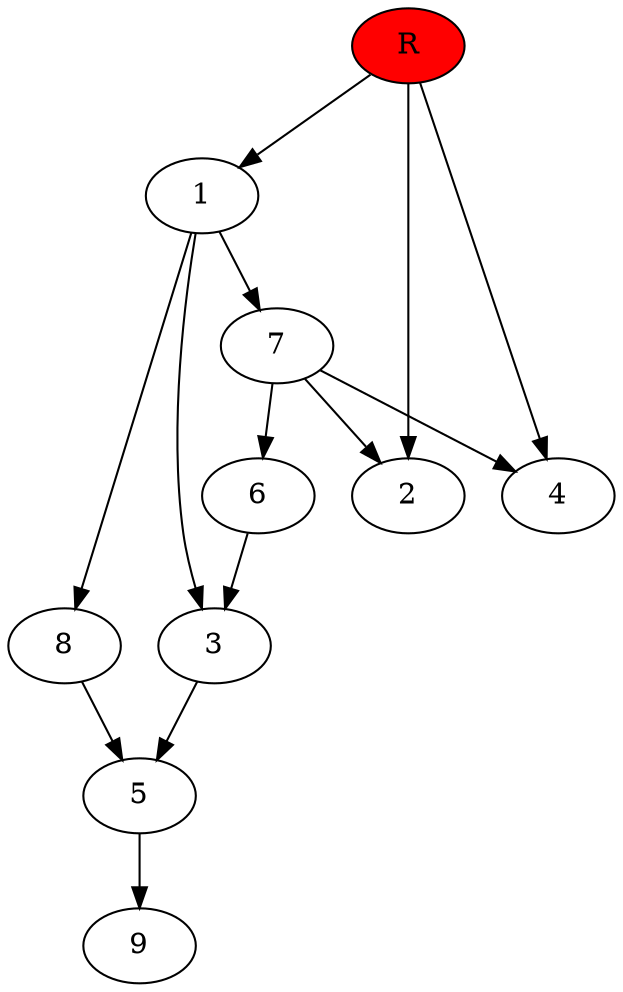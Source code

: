 digraph prb39167 {
	1
	2
	3
	4
	5
	6
	7
	8
	R [fillcolor="#ff0000" style=filled]
	1 -> 3
	1 -> 7
	1 -> 8
	3 -> 5
	5 -> 9
	6 -> 3
	7 -> 2
	7 -> 4
	7 -> 6
	8 -> 5
	R -> 1
	R -> 2
	R -> 4
}
